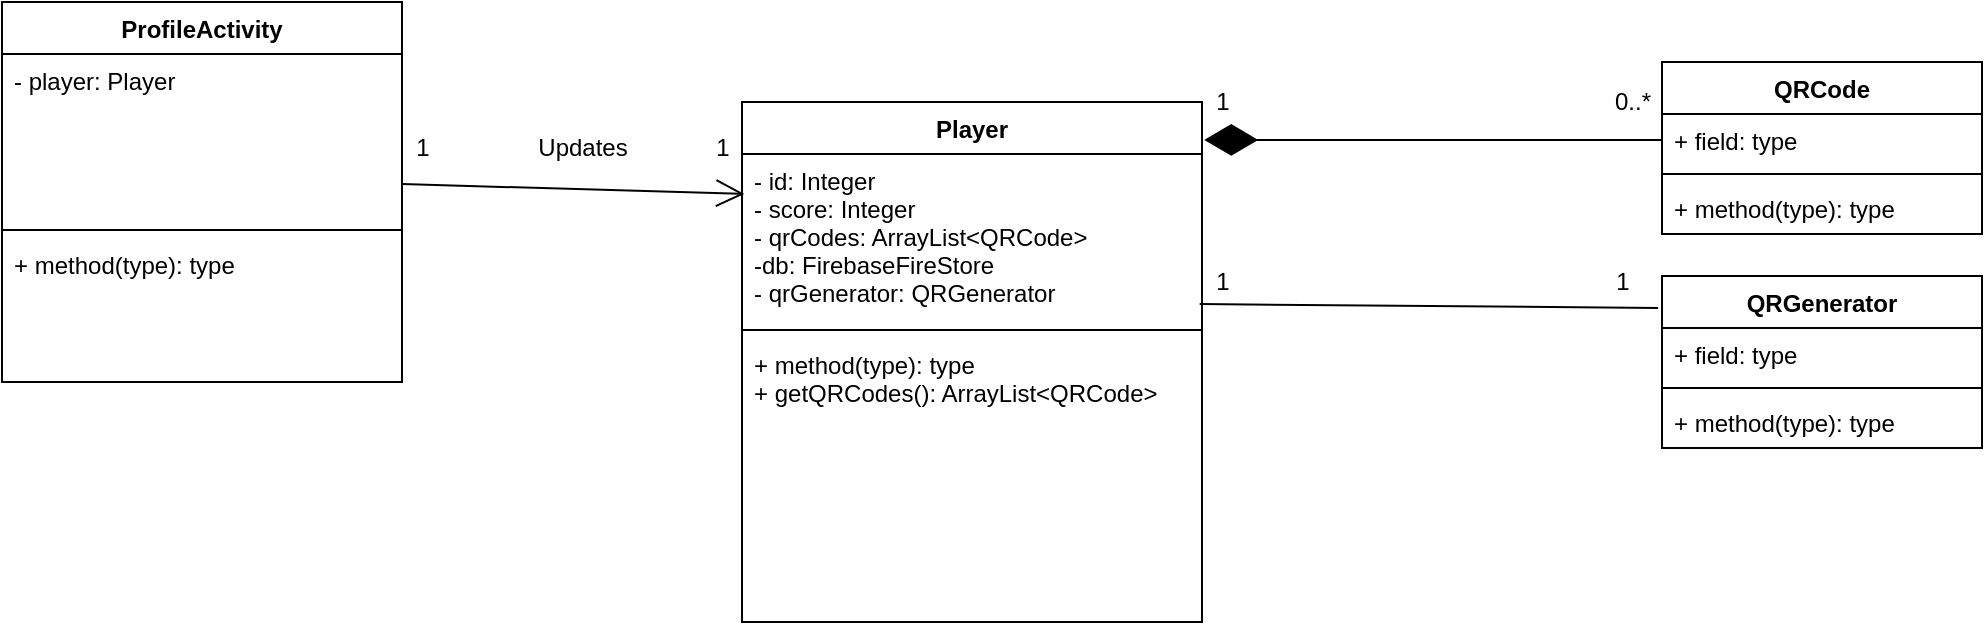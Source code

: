 <mxfile version="16.6.4" type="device"><diagram id="C5RBs43oDa-KdzZeNtuy" name="Page-1"><mxGraphModel dx="2249" dy="705" grid="1" gridSize="10" guides="1" tooltips="1" connect="1" arrows="1" fold="1" page="1" pageScale="1" pageWidth="827" pageHeight="1169" math="0" shadow="0"><root><mxCell id="WIyWlLk6GJQsqaUBKTNV-0"/><mxCell id="WIyWlLk6GJQsqaUBKTNV-1" parent="WIyWlLk6GJQsqaUBKTNV-0"/><mxCell id="1xCPZhi6wSOpnlVJawvV-0" value="Player" style="swimlane;fontStyle=1;align=center;verticalAlign=top;childLayout=stackLayout;horizontal=1;startSize=26;horizontalStack=0;resizeParent=1;resizeParentMax=0;resizeLast=0;collapsible=1;marginBottom=0;" parent="WIyWlLk6GJQsqaUBKTNV-1" vertex="1"><mxGeometry x="110" y="230" width="230" height="260" as="geometry"/></mxCell><mxCell id="1xCPZhi6wSOpnlVJawvV-1" value="- id: Integer&#10;- score: Integer&#10;- qrCodes: ArrayList&lt;QRCode&gt;&#10;-db: FirebaseFireStore&#10;- qrGenerator: QRGenerator" style="text;strokeColor=none;fillColor=none;align=left;verticalAlign=top;spacingLeft=4;spacingRight=4;overflow=hidden;rotatable=0;points=[[0,0.5],[1,0.5]];portConstraint=eastwest;" parent="1xCPZhi6wSOpnlVJawvV-0" vertex="1"><mxGeometry y="26" width="230" height="84" as="geometry"/></mxCell><mxCell id="1xCPZhi6wSOpnlVJawvV-2" value="" style="line;strokeWidth=1;fillColor=none;align=left;verticalAlign=middle;spacingTop=-1;spacingLeft=3;spacingRight=3;rotatable=0;labelPosition=right;points=[];portConstraint=eastwest;" parent="1xCPZhi6wSOpnlVJawvV-0" vertex="1"><mxGeometry y="110" width="230" height="8" as="geometry"/></mxCell><mxCell id="1xCPZhi6wSOpnlVJawvV-3" value="+ method(type): type&#10;+ getQRCodes(): ArrayList&lt;QRCode&gt;&#10;" style="text;strokeColor=none;fillColor=none;align=left;verticalAlign=top;spacingLeft=4;spacingRight=4;overflow=hidden;rotatable=0;points=[[0,0.5],[1,0.5]];portConstraint=eastwest;" parent="1xCPZhi6wSOpnlVJawvV-0" vertex="1"><mxGeometry y="118" width="230" height="142" as="geometry"/></mxCell><mxCell id="1xCPZhi6wSOpnlVJawvV-8" value="QRCode" style="swimlane;fontStyle=1;align=center;verticalAlign=top;childLayout=stackLayout;horizontal=1;startSize=26;horizontalStack=0;resizeParent=1;resizeParentMax=0;resizeLast=0;collapsible=1;marginBottom=0;" parent="WIyWlLk6GJQsqaUBKTNV-1" vertex="1"><mxGeometry x="570" y="210" width="160" height="86" as="geometry"/></mxCell><mxCell id="1xCPZhi6wSOpnlVJawvV-9" value="+ field: type" style="text;strokeColor=none;fillColor=none;align=left;verticalAlign=top;spacingLeft=4;spacingRight=4;overflow=hidden;rotatable=0;points=[[0,0.5],[1,0.5]];portConstraint=eastwest;" parent="1xCPZhi6wSOpnlVJawvV-8" vertex="1"><mxGeometry y="26" width="160" height="26" as="geometry"/></mxCell><mxCell id="1xCPZhi6wSOpnlVJawvV-10" value="" style="line;strokeWidth=1;fillColor=none;align=left;verticalAlign=middle;spacingTop=-1;spacingLeft=3;spacingRight=3;rotatable=0;labelPosition=right;points=[];portConstraint=eastwest;" parent="1xCPZhi6wSOpnlVJawvV-8" vertex="1"><mxGeometry y="52" width="160" height="8" as="geometry"/></mxCell><mxCell id="1xCPZhi6wSOpnlVJawvV-11" value="+ method(type): type" style="text;strokeColor=none;fillColor=none;align=left;verticalAlign=top;spacingLeft=4;spacingRight=4;overflow=hidden;rotatable=0;points=[[0,0.5],[1,0.5]];portConstraint=eastwest;" parent="1xCPZhi6wSOpnlVJawvV-8" vertex="1"><mxGeometry y="60" width="160" height="26" as="geometry"/></mxCell><mxCell id="1xCPZhi6wSOpnlVJawvV-12" value="" style="endArrow=diamondThin;endFill=1;endSize=24;html=1;rounded=0;exitX=0;exitY=0.5;exitDx=0;exitDy=0;entryX=1.005;entryY=0.073;entryDx=0;entryDy=0;entryPerimeter=0;" parent="WIyWlLk6GJQsqaUBKTNV-1" source="1xCPZhi6wSOpnlVJawvV-9" target="1xCPZhi6wSOpnlVJawvV-0" edge="1"><mxGeometry width="160" relative="1" as="geometry"><mxPoint x="330" y="390" as="sourcePoint"/><mxPoint x="490" y="390" as="targetPoint"/></mxGeometry></mxCell><mxCell id="1xCPZhi6wSOpnlVJawvV-13" value="QRGenerator" style="swimlane;fontStyle=1;align=center;verticalAlign=top;childLayout=stackLayout;horizontal=1;startSize=26;horizontalStack=0;resizeParent=1;resizeParentMax=0;resizeLast=0;collapsible=1;marginBottom=0;" parent="WIyWlLk6GJQsqaUBKTNV-1" vertex="1"><mxGeometry x="570" y="317" width="160" height="86" as="geometry"/></mxCell><mxCell id="1xCPZhi6wSOpnlVJawvV-14" value="+ field: type" style="text;strokeColor=none;fillColor=none;align=left;verticalAlign=top;spacingLeft=4;spacingRight=4;overflow=hidden;rotatable=0;points=[[0,0.5],[1,0.5]];portConstraint=eastwest;" parent="1xCPZhi6wSOpnlVJawvV-13" vertex="1"><mxGeometry y="26" width="160" height="26" as="geometry"/></mxCell><mxCell id="1xCPZhi6wSOpnlVJawvV-15" value="" style="line;strokeWidth=1;fillColor=none;align=left;verticalAlign=middle;spacingTop=-1;spacingLeft=3;spacingRight=3;rotatable=0;labelPosition=right;points=[];portConstraint=eastwest;" parent="1xCPZhi6wSOpnlVJawvV-13" vertex="1"><mxGeometry y="52" width="160" height="8" as="geometry"/></mxCell><mxCell id="1xCPZhi6wSOpnlVJawvV-16" value="+ method(type): type" style="text;strokeColor=none;fillColor=none;align=left;verticalAlign=top;spacingLeft=4;spacingRight=4;overflow=hidden;rotatable=0;points=[[0,0.5],[1,0.5]];portConstraint=eastwest;" parent="1xCPZhi6wSOpnlVJawvV-13" vertex="1"><mxGeometry y="60" width="160" height="26" as="geometry"/></mxCell><mxCell id="T_WXgz6YHpNR96dhGz9d-0" value="" style="endArrow=none;html=1;rounded=0;exitX=0.995;exitY=0.893;exitDx=0;exitDy=0;exitPerimeter=0;entryX=-0.012;entryY=0.186;entryDx=0;entryDy=0;entryPerimeter=0;" parent="WIyWlLk6GJQsqaUBKTNV-1" source="1xCPZhi6wSOpnlVJawvV-1" target="1xCPZhi6wSOpnlVJawvV-13" edge="1"><mxGeometry width="50" height="50" relative="1" as="geometry"><mxPoint x="390" y="360" as="sourcePoint"/><mxPoint x="440" y="310" as="targetPoint"/></mxGeometry></mxCell><mxCell id="T_WXgz6YHpNR96dhGz9d-1" value="1" style="text;html=1;align=center;verticalAlign=middle;resizable=0;points=[];autosize=1;strokeColor=none;fillColor=none;" parent="WIyWlLk6GJQsqaUBKTNV-1" vertex="1"><mxGeometry x="340" y="310" width="20" height="20" as="geometry"/></mxCell><mxCell id="T_WXgz6YHpNR96dhGz9d-2" value="1" style="text;html=1;align=center;verticalAlign=middle;resizable=0;points=[];autosize=1;strokeColor=none;fillColor=none;" parent="WIyWlLk6GJQsqaUBKTNV-1" vertex="1"><mxGeometry x="540" y="310" width="20" height="20" as="geometry"/></mxCell><mxCell id="T_WXgz6YHpNR96dhGz9d-3" value="1" style="text;html=1;align=center;verticalAlign=middle;resizable=0;points=[];autosize=1;strokeColor=none;fillColor=none;" parent="WIyWlLk6GJQsqaUBKTNV-1" vertex="1"><mxGeometry x="340" y="220" width="20" height="20" as="geometry"/></mxCell><mxCell id="T_WXgz6YHpNR96dhGz9d-4" value="0..*" style="text;html=1;align=center;verticalAlign=middle;resizable=0;points=[];autosize=1;strokeColor=none;fillColor=none;" parent="WIyWlLk6GJQsqaUBKTNV-1" vertex="1"><mxGeometry x="540" y="220" width="30" height="20" as="geometry"/></mxCell><mxCell id="T_WXgz6YHpNR96dhGz9d-6" value="ProfileActivity" style="swimlane;fontStyle=1;align=center;verticalAlign=top;childLayout=stackLayout;horizontal=1;startSize=26;horizontalStack=0;resizeParent=1;resizeParentMax=0;resizeLast=0;collapsible=1;marginBottom=0;" parent="WIyWlLk6GJQsqaUBKTNV-1" vertex="1"><mxGeometry x="-260" y="180" width="200" height="190" as="geometry"/></mxCell><mxCell id="T_WXgz6YHpNR96dhGz9d-7" value="- player: Player&#10;" style="text;strokeColor=none;fillColor=none;align=left;verticalAlign=top;spacingLeft=4;spacingRight=4;overflow=hidden;rotatable=0;points=[[0,0.5],[1,0.5]];portConstraint=eastwest;" parent="T_WXgz6YHpNR96dhGz9d-6" vertex="1"><mxGeometry y="26" width="200" height="84" as="geometry"/></mxCell><mxCell id="T_WXgz6YHpNR96dhGz9d-8" value="" style="line;strokeWidth=1;fillColor=none;align=left;verticalAlign=middle;spacingTop=-1;spacingLeft=3;spacingRight=3;rotatable=0;labelPosition=right;points=[];portConstraint=eastwest;" parent="T_WXgz6YHpNR96dhGz9d-6" vertex="1"><mxGeometry y="110" width="200" height="8" as="geometry"/></mxCell><mxCell id="T_WXgz6YHpNR96dhGz9d-9" value="+ method(type): type&#10;" style="text;strokeColor=none;fillColor=none;align=left;verticalAlign=top;spacingLeft=4;spacingRight=4;overflow=hidden;rotatable=0;points=[[0,0.5],[1,0.5]];portConstraint=eastwest;" parent="T_WXgz6YHpNR96dhGz9d-6" vertex="1"><mxGeometry y="118" width="200" height="72" as="geometry"/></mxCell><mxCell id="T_WXgz6YHpNR96dhGz9d-17" value="" style="endArrow=open;endFill=1;endSize=12;html=1;rounded=0;exitX=1;exitY=0.774;exitDx=0;exitDy=0;exitPerimeter=0;entryX=0.005;entryY=0.238;entryDx=0;entryDy=0;entryPerimeter=0;" parent="WIyWlLk6GJQsqaUBKTNV-1" source="T_WXgz6YHpNR96dhGz9d-7" target="1xCPZhi6wSOpnlVJawvV-1" edge="1"><mxGeometry width="160" relative="1" as="geometry"><mxPoint x="-140" y="160" as="sourcePoint"/><mxPoint x="20" y="160" as="targetPoint"/></mxGeometry></mxCell><mxCell id="u_WiZqJZncWI28QkzqVs-1" value="1" style="text;html=1;align=center;verticalAlign=middle;resizable=0;points=[];autosize=1;strokeColor=none;fillColor=none;" vertex="1" parent="WIyWlLk6GJQsqaUBKTNV-1"><mxGeometry x="-60" y="243" width="20" height="20" as="geometry"/></mxCell><mxCell id="u_WiZqJZncWI28QkzqVs-2" value="1" style="text;html=1;align=center;verticalAlign=middle;resizable=0;points=[];autosize=1;strokeColor=none;fillColor=none;" vertex="1" parent="WIyWlLk6GJQsqaUBKTNV-1"><mxGeometry x="90" y="243" width="20" height="20" as="geometry"/></mxCell><mxCell id="u_WiZqJZncWI28QkzqVs-3" value="Updates" style="text;html=1;align=center;verticalAlign=middle;resizable=0;points=[];autosize=1;strokeColor=none;fillColor=none;" vertex="1" parent="WIyWlLk6GJQsqaUBKTNV-1"><mxGeometry y="243" width="60" height="20" as="geometry"/></mxCell></root></mxGraphModel></diagram></mxfile>